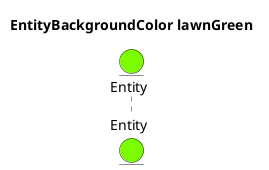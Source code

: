 @startuml
'!include ../../../plantuml-styles/plantuml-ae-skinparam-ex.iuml

skinparam EntityBackgroundColor lawnGreen

title EntityBackgroundColor lawnGreen

entity Entity 
@enduml